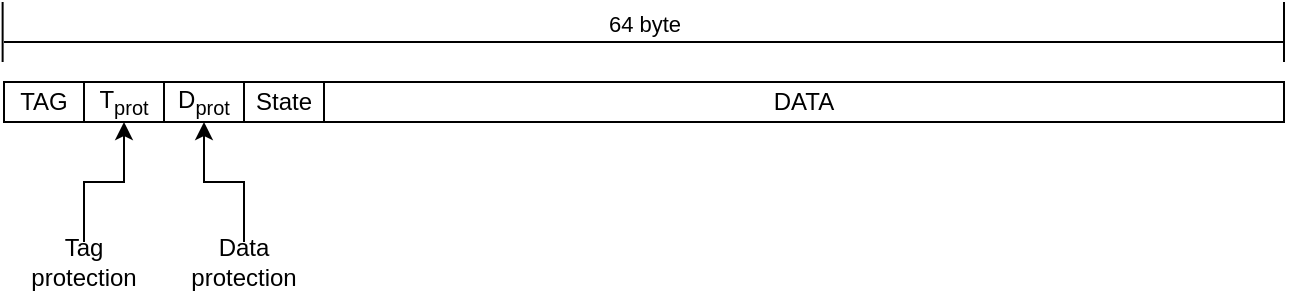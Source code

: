 <mxfile version="14.6.11" type="device"><diagram id="Xs7b-EGqbXxqP9HstNtt" name="Page-1"><mxGraphModel dx="3334" dy="519" grid="1" gridSize="10" guides="1" tooltips="1" connect="1" arrows="1" fold="1" page="1" pageScale="1" pageWidth="2336" pageHeight="1654" math="0" shadow="0"><root><mxCell id="0"/><mxCell id="1" parent="0"/><mxCell id="fsyBalGbIHRoDljQV-Vm-15" value="64 byte" style="endArrow=none;html=1;labelPosition=center;verticalLabelPosition=top;align=center;verticalAlign=bottom;" edge="1" parent="1"><mxGeometry width="50" height="50" relative="1" as="geometry"><mxPoint y="200" as="sourcePoint"/><mxPoint x="640" y="200" as="targetPoint"/></mxGeometry></mxCell><mxCell id="fsyBalGbIHRoDljQV-Vm-17" value="TAG" style="rounded=0;whiteSpace=wrap;html=1;" vertex="1" parent="1"><mxGeometry y="220" width="40" height="20" as="geometry"/></mxCell><mxCell id="fsyBalGbIHRoDljQV-Vm-18" value="T&lt;sub&gt;prot&lt;/sub&gt;" style="rounded=0;whiteSpace=wrap;html=1;" vertex="1" parent="1"><mxGeometry x="40" y="220" width="40" height="20" as="geometry"/></mxCell><mxCell id="fsyBalGbIHRoDljQV-Vm-19" value="D&lt;sub&gt;prot&lt;/sub&gt;" style="rounded=0;whiteSpace=wrap;html=1;" vertex="1" parent="1"><mxGeometry x="80" y="220" width="40" height="20" as="geometry"/></mxCell><mxCell id="fsyBalGbIHRoDljQV-Vm-23" style="edgeStyle=orthogonalEdgeStyle;rounded=0;orthogonalLoop=1;jettySize=auto;html=1;exitX=0.5;exitY=0;exitDx=0;exitDy=0;entryX=0.5;entryY=1;entryDx=0;entryDy=0;endArrow=classic;endFill=1;" edge="1" parent="1" source="fsyBalGbIHRoDljQV-Vm-20" target="fsyBalGbIHRoDljQV-Vm-18"><mxGeometry relative="1" as="geometry"/></mxCell><mxCell id="fsyBalGbIHRoDljQV-Vm-20" value="Tag protection" style="text;html=1;strokeColor=none;fillColor=none;align=center;verticalAlign=middle;whiteSpace=wrap;rounded=0;" vertex="1" parent="1"><mxGeometry x="20" y="300" width="40" height="20" as="geometry"/></mxCell><mxCell id="fsyBalGbIHRoDljQV-Vm-24" style="edgeStyle=orthogonalEdgeStyle;rounded=0;orthogonalLoop=1;jettySize=auto;html=1;exitX=0.5;exitY=0;exitDx=0;exitDy=0;entryX=0.5;entryY=1;entryDx=0;entryDy=0;endArrow=classic;endFill=1;" edge="1" parent="1" source="fsyBalGbIHRoDljQV-Vm-21" target="fsyBalGbIHRoDljQV-Vm-19"><mxGeometry relative="1" as="geometry"/></mxCell><mxCell id="fsyBalGbIHRoDljQV-Vm-21" value="Data protection" style="text;html=1;strokeColor=none;fillColor=none;align=center;verticalAlign=middle;whiteSpace=wrap;rounded=0;" vertex="1" parent="1"><mxGeometry x="100" y="300" width="40" height="20" as="geometry"/></mxCell><mxCell id="fsyBalGbIHRoDljQV-Vm-22" value="State" style="rounded=0;whiteSpace=wrap;html=1;" vertex="1" parent="1"><mxGeometry x="120" y="220" width="40" height="20" as="geometry"/></mxCell><mxCell id="fsyBalGbIHRoDljQV-Vm-25" value="DATA" style="rounded=0;whiteSpace=wrap;html=1;" vertex="1" parent="1"><mxGeometry x="160" y="220" width="480" height="20" as="geometry"/></mxCell><mxCell id="fsyBalGbIHRoDljQV-Vm-26" value="" style="endArrow=none;html=1;" edge="1" parent="1"><mxGeometry width="50" height="50" relative="1" as="geometry"><mxPoint x="-0.69" y="210" as="sourcePoint"/><mxPoint x="-0.69" y="180" as="targetPoint"/></mxGeometry></mxCell><mxCell id="fsyBalGbIHRoDljQV-Vm-27" value="" style="endArrow=none;html=1;" edge="1" parent="1"><mxGeometry width="50" height="50" relative="1" as="geometry"><mxPoint x="640" y="210" as="sourcePoint"/><mxPoint x="640" y="180" as="targetPoint"/></mxGeometry></mxCell></root></mxGraphModel></diagram></mxfile>
